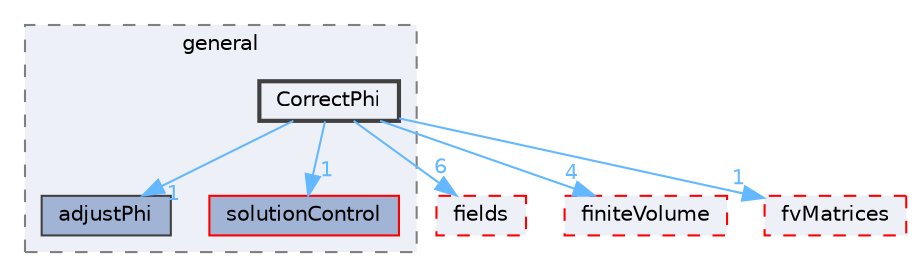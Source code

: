 digraph "src/finiteVolume/cfdTools/general/CorrectPhi"
{
 // LATEX_PDF_SIZE
  bgcolor="transparent";
  edge [fontname=Helvetica,fontsize=10,labelfontname=Helvetica,labelfontsize=10];
  node [fontname=Helvetica,fontsize=10,shape=box,height=0.2,width=0.4];
  compound=true
  subgraph clusterdir_c5259e3096ae0265e0b8b287024f0a94 {
    graph [ bgcolor="#edf0f7", pencolor="grey50", label="general", fontname=Helvetica,fontsize=10 style="filled,dashed", URL="dir_c5259e3096ae0265e0b8b287024f0a94.html",tooltip=""]
  dir_b649eb2a14c57dc8823306833936b196 [label="adjustPhi", fillcolor="#a2b4d6", color="grey25", style="filled", URL="dir_b649eb2a14c57dc8823306833936b196.html",tooltip=""];
  dir_e111b7571eb84571841d37972aec8430 [label="solutionControl", fillcolor="#a2b4d6", color="red", style="filled", URL="dir_e111b7571eb84571841d37972aec8430.html",tooltip=""];
  dir_6f4bfd6e4989f6e5a90dd2f053d4804b [label="CorrectPhi", fillcolor="#edf0f7", color="grey25", style="filled,bold", URL="dir_6f4bfd6e4989f6e5a90dd2f053d4804b.html",tooltip=""];
  }
  dir_25ab4a83a983f7bb7a38b7f63bb141b7 [label="fields", fillcolor="#edf0f7", color="red", style="filled,dashed", URL="dir_25ab4a83a983f7bb7a38b7f63bb141b7.html",tooltip=""];
  dir_2ea871e4defbdbd60808750cae643c63 [label="finiteVolume", fillcolor="#edf0f7", color="red", style="filled,dashed", URL="dir_2ea871e4defbdbd60808750cae643c63.html",tooltip=""];
  dir_5d57e3901430bcc99a7ddac11a899224 [label="fvMatrices", fillcolor="#edf0f7", color="red", style="filled,dashed", URL="dir_5d57e3901430bcc99a7ddac11a899224.html",tooltip=""];
  dir_6f4bfd6e4989f6e5a90dd2f053d4804b->dir_25ab4a83a983f7bb7a38b7f63bb141b7 [headlabel="6", labeldistance=1.5 headhref="dir_000695_001332.html" href="dir_000695_001332.html" color="steelblue1" fontcolor="steelblue1"];
  dir_6f4bfd6e4989f6e5a90dd2f053d4804b->dir_2ea871e4defbdbd60808750cae643c63 [headlabel="4", labeldistance=1.5 headhref="dir_000695_001388.html" href="dir_000695_001388.html" color="steelblue1" fontcolor="steelblue1"];
  dir_6f4bfd6e4989f6e5a90dd2f053d4804b->dir_5d57e3901430bcc99a7ddac11a899224 [headlabel="1", labeldistance=1.5 headhref="dir_000695_001542.html" href="dir_000695_001542.html" color="steelblue1" fontcolor="steelblue1"];
  dir_6f4bfd6e4989f6e5a90dd2f053d4804b->dir_b649eb2a14c57dc8823306833936b196 [headlabel="1", labeldistance=1.5 headhref="dir_000695_000072.html" href="dir_000695_000072.html" color="steelblue1" fontcolor="steelblue1"];
  dir_6f4bfd6e4989f6e5a90dd2f053d4804b->dir_e111b7571eb84571841d37972aec8430 [headlabel="1", labeldistance=1.5 headhref="dir_000695_003647.html" href="dir_000695_003647.html" color="steelblue1" fontcolor="steelblue1"];
}
